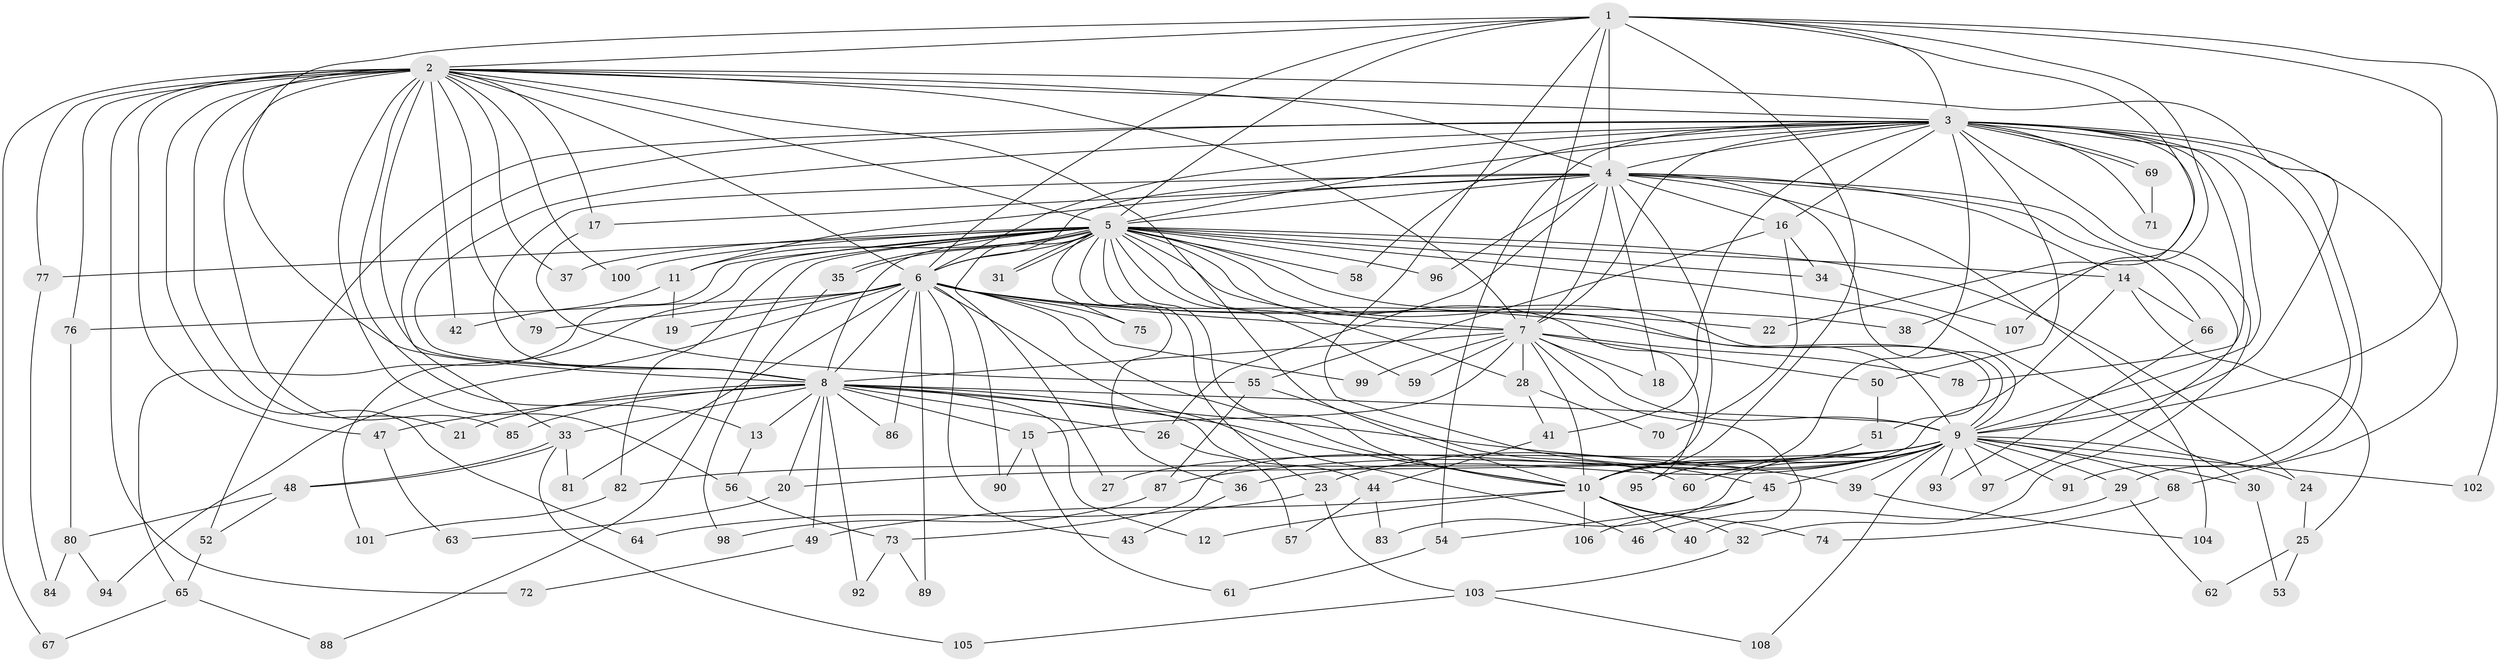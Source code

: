 // coarse degree distribution, {12: 0.018518518518518517, 11: 0.018518518518518517, 21: 0.018518518518518517, 15: 0.018518518518518517, 27: 0.018518518518518517, 16: 0.037037037037037035, 23: 0.018518518518518517, 4: 0.12962962962962962, 10: 0.018518518518518517, 5: 0.09259259259259259, 7: 0.018518518518518517, 9: 0.018518518518518517, 3: 0.24074074074074073, 6: 0.018518518518518517, 2: 0.2962962962962963, 1: 0.018518518518518517}
// Generated by graph-tools (version 1.1) at 2025/49/03/04/25 22:49:53]
// undirected, 108 vertices, 241 edges
graph export_dot {
  node [color=gray90,style=filled];
  1;
  2;
  3;
  4;
  5;
  6;
  7;
  8;
  9;
  10;
  11;
  12;
  13;
  14;
  15;
  16;
  17;
  18;
  19;
  20;
  21;
  22;
  23;
  24;
  25;
  26;
  27;
  28;
  29;
  30;
  31;
  32;
  33;
  34;
  35;
  36;
  37;
  38;
  39;
  40;
  41;
  42;
  43;
  44;
  45;
  46;
  47;
  48;
  49;
  50;
  51;
  52;
  53;
  54;
  55;
  56;
  57;
  58;
  59;
  60;
  61;
  62;
  63;
  64;
  65;
  66;
  67;
  68;
  69;
  70;
  71;
  72;
  73;
  74;
  75;
  76;
  77;
  78;
  79;
  80;
  81;
  82;
  83;
  84;
  85;
  86;
  87;
  88;
  89;
  90;
  91;
  92;
  93;
  94;
  95;
  96;
  97;
  98;
  99;
  100;
  101;
  102;
  103;
  104;
  105;
  106;
  107;
  108;
  1 -- 2;
  1 -- 3;
  1 -- 4;
  1 -- 5;
  1 -- 6;
  1 -- 7;
  1 -- 8;
  1 -- 9;
  1 -- 10;
  1 -- 22;
  1 -- 38;
  1 -- 45;
  1 -- 102;
  2 -- 3;
  2 -- 4;
  2 -- 5;
  2 -- 6;
  2 -- 7;
  2 -- 8;
  2 -- 9;
  2 -- 10;
  2 -- 13;
  2 -- 17;
  2 -- 21;
  2 -- 37;
  2 -- 42;
  2 -- 47;
  2 -- 56;
  2 -- 64;
  2 -- 67;
  2 -- 72;
  2 -- 76;
  2 -- 77;
  2 -- 79;
  2 -- 85;
  2 -- 100;
  3 -- 4;
  3 -- 5;
  3 -- 6;
  3 -- 7;
  3 -- 8;
  3 -- 9;
  3 -- 10;
  3 -- 16;
  3 -- 29;
  3 -- 32;
  3 -- 33;
  3 -- 41;
  3 -- 50;
  3 -- 52;
  3 -- 54;
  3 -- 58;
  3 -- 68;
  3 -- 69;
  3 -- 69;
  3 -- 71;
  3 -- 78;
  3 -- 91;
  3 -- 107;
  4 -- 5;
  4 -- 6;
  4 -- 7;
  4 -- 8;
  4 -- 9;
  4 -- 10;
  4 -- 11;
  4 -- 14;
  4 -- 16;
  4 -- 17;
  4 -- 18;
  4 -- 26;
  4 -- 66;
  4 -- 96;
  4 -- 97;
  4 -- 104;
  5 -- 6;
  5 -- 7;
  5 -- 8;
  5 -- 9;
  5 -- 10;
  5 -- 11;
  5 -- 14;
  5 -- 23;
  5 -- 24;
  5 -- 27;
  5 -- 28;
  5 -- 30;
  5 -- 31;
  5 -- 31;
  5 -- 34;
  5 -- 35;
  5 -- 35;
  5 -- 36;
  5 -- 37;
  5 -- 51;
  5 -- 58;
  5 -- 59;
  5 -- 65;
  5 -- 75;
  5 -- 77;
  5 -- 82;
  5 -- 88;
  5 -- 95;
  5 -- 96;
  5 -- 100;
  5 -- 101;
  6 -- 7;
  6 -- 8;
  6 -- 9;
  6 -- 10;
  6 -- 19;
  6 -- 22;
  6 -- 38;
  6 -- 43;
  6 -- 46;
  6 -- 75;
  6 -- 76;
  6 -- 79;
  6 -- 81;
  6 -- 86;
  6 -- 89;
  6 -- 90;
  6 -- 94;
  6 -- 99;
  7 -- 8;
  7 -- 9;
  7 -- 10;
  7 -- 15;
  7 -- 18;
  7 -- 28;
  7 -- 40;
  7 -- 50;
  7 -- 59;
  7 -- 78;
  7 -- 99;
  8 -- 9;
  8 -- 10;
  8 -- 12;
  8 -- 13;
  8 -- 15;
  8 -- 20;
  8 -- 21;
  8 -- 26;
  8 -- 33;
  8 -- 39;
  8 -- 44;
  8 -- 47;
  8 -- 49;
  8 -- 85;
  8 -- 86;
  8 -- 92;
  9 -- 10;
  9 -- 20;
  9 -- 23;
  9 -- 24;
  9 -- 27;
  9 -- 29;
  9 -- 30;
  9 -- 36;
  9 -- 39;
  9 -- 45;
  9 -- 60;
  9 -- 68;
  9 -- 82;
  9 -- 83;
  9 -- 87;
  9 -- 91;
  9 -- 93;
  9 -- 97;
  9 -- 102;
  9 -- 108;
  10 -- 12;
  10 -- 32;
  10 -- 40;
  10 -- 49;
  10 -- 74;
  10 -- 106;
  11 -- 19;
  11 -- 42;
  13 -- 56;
  14 -- 25;
  14 -- 66;
  14 -- 73;
  15 -- 61;
  15 -- 90;
  16 -- 34;
  16 -- 55;
  16 -- 70;
  17 -- 55;
  20 -- 63;
  23 -- 64;
  23 -- 103;
  24 -- 25;
  25 -- 53;
  25 -- 62;
  26 -- 57;
  28 -- 41;
  28 -- 70;
  29 -- 46;
  29 -- 62;
  30 -- 53;
  32 -- 103;
  33 -- 48;
  33 -- 48;
  33 -- 81;
  33 -- 105;
  34 -- 107;
  35 -- 98;
  36 -- 43;
  39 -- 104;
  41 -- 44;
  44 -- 57;
  44 -- 83;
  45 -- 54;
  45 -- 106;
  47 -- 63;
  48 -- 52;
  48 -- 80;
  49 -- 72;
  50 -- 51;
  51 -- 95;
  52 -- 65;
  54 -- 61;
  55 -- 60;
  55 -- 87;
  56 -- 73;
  65 -- 67;
  65 -- 88;
  66 -- 93;
  68 -- 74;
  69 -- 71;
  73 -- 89;
  73 -- 92;
  76 -- 80;
  77 -- 84;
  80 -- 84;
  80 -- 94;
  82 -- 101;
  87 -- 98;
  103 -- 105;
  103 -- 108;
}
